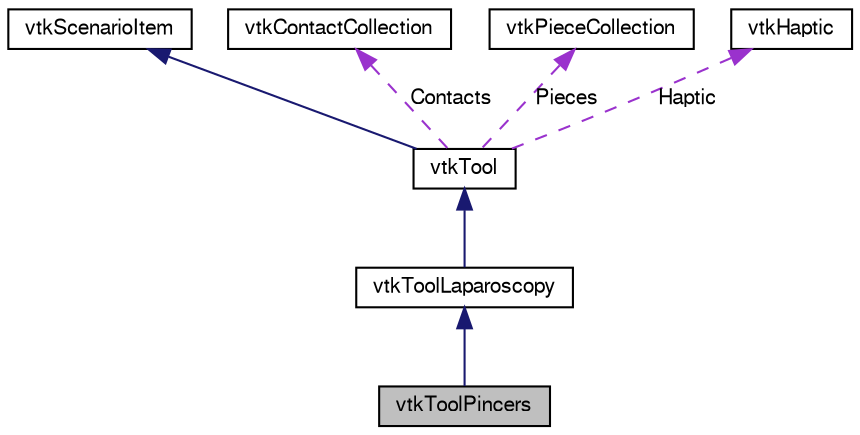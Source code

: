 digraph G
{
  bgcolor="transparent";
  edge [fontname="FreeSans",fontsize="10",labelfontname="FreeSans",labelfontsize="10"];
  node [fontname="FreeSans",fontsize="10",shape=record];
  Node1 [label="vtkToolPincers",height=0.2,width=0.4,color="black", fillcolor="grey75", style="filled" fontcolor="black"];
  Node2 -> Node1 [dir=back,color="midnightblue",fontsize="10",style="solid",fontname="FreeSans"];
  Node2 [label="vtkToolLaparoscopy",height=0.2,width=0.4,color="black",URL="$classvtkToolLaparoscopy.html",tooltip="Class vtkToolLaparoscopy, abstract the use of a surgical laparoscopic tool."];
  Node3 -> Node2 [dir=back,color="midnightblue",fontsize="10",style="solid",fontname="FreeSans"];
  Node3 [label="vtkTool",height=0.2,width=0.4,color="black",URL="$classvtkTool.html",tooltip="Class vtkTool, abstract the use of a surgical tool."];
  Node4 -> Node3 [dir=back,color="midnightblue",fontsize="10",style="solid",fontname="FreeSans"];
  Node4 [label="vtkScenarioItem",height=0.2,width=0.4,color="black",URL="$classvtkScenarioItem.html",tooltip="Class vtkScenarioItem, abstract the use of a surgical item."];
  Node5 -> Node3 [dir=back,color="darkorchid3",fontsize="10",style="dashed",label="Contacts",fontname="FreeSans"];
  Node5 [label="vtkContactCollection",height=0.2,width=0.4,color="black",URL="$classvtkContactCollection.html",tooltip="Collection of contact information."];
  Node6 -> Node3 [dir=back,color="darkorchid3",fontsize="10",style="dashed",label="Pieces",fontname="FreeSans"];
  Node6 [label="vtkPieceCollection",height=0.2,width=0.4,color="black",URL="$classvtkPieceCollection.html",tooltip="Collection of Pieces."];
  Node7 -> Node3 [dir=back,color="darkorchid3",fontsize="10",style="dashed",label="Haptic",fontname="FreeSans"];
  Node7 [label="vtkHaptic",height=0.2,width=0.4,color="black",URL="$classvtkHaptic.html",tooltip="Generic Haptic Class."];
}
